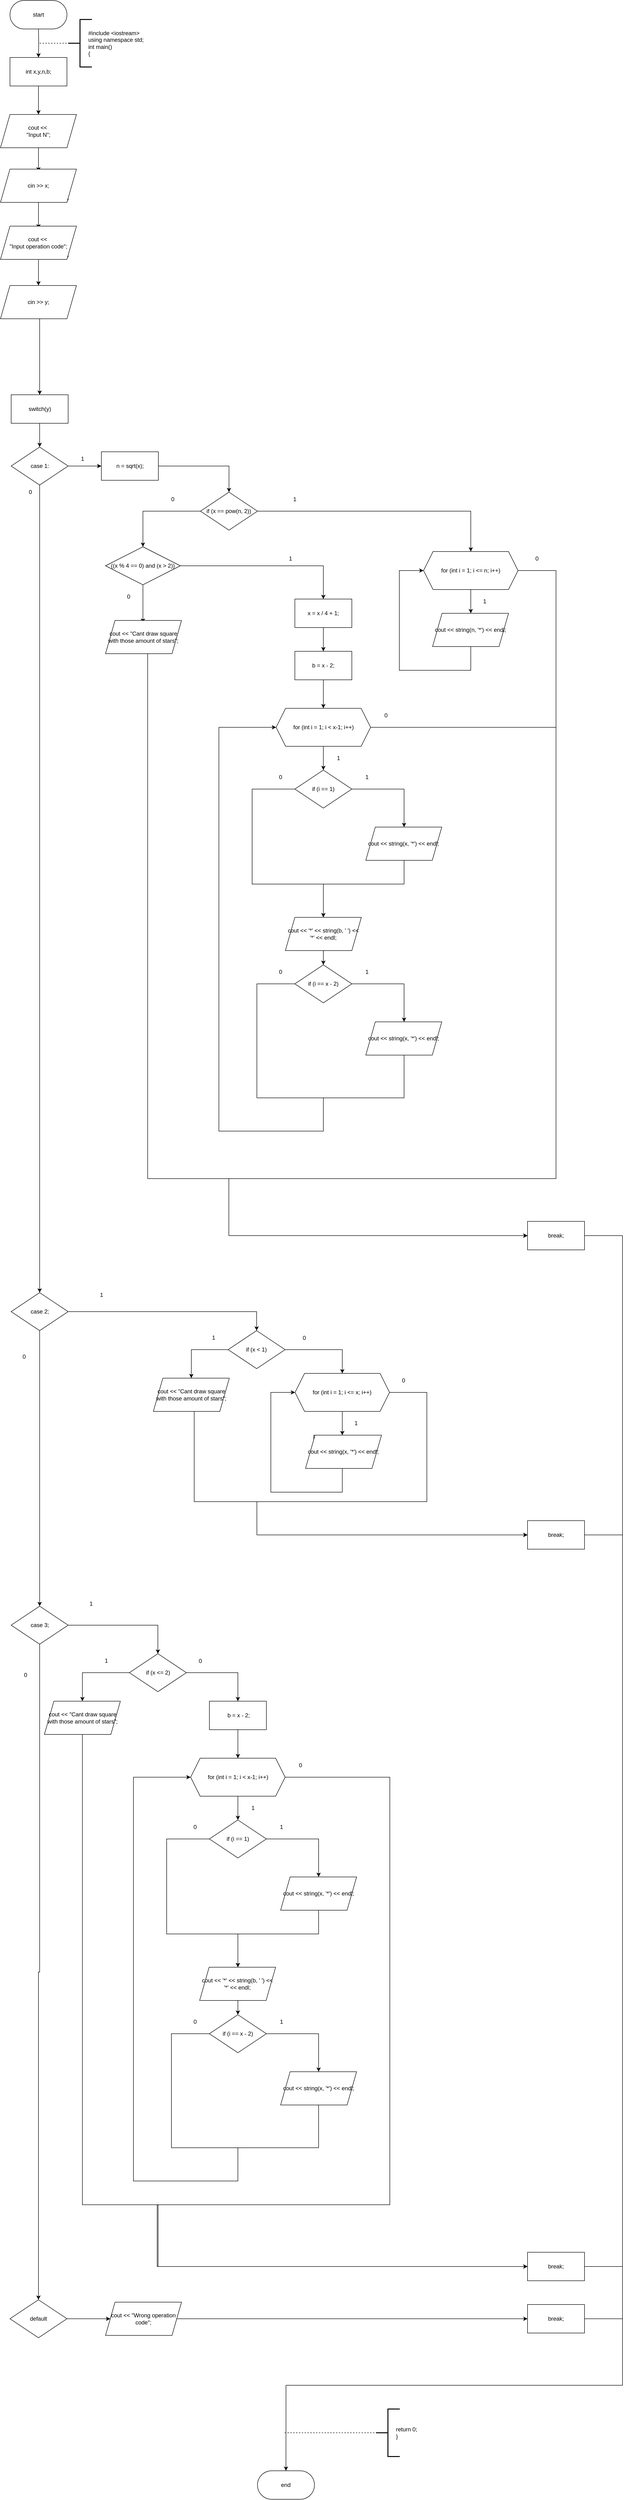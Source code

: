 <mxfile version="24.9.0">
  <diagram name="Страница — 1" id="jc-ILsq1MudIU7hS7ZJx">
    <mxGraphModel dx="4040" dy="3519" grid="1" gridSize="10" guides="1" tooltips="1" connect="1" arrows="1" fold="1" page="1" pageScale="1" pageWidth="827" pageHeight="1169" background="#FFFFFF" math="0" shadow="0">
      <root>
        <mxCell id="0" />
        <mxCell id="1" parent="0" />
        <mxCell id="mJNQn3kkYG4BmGqxeNUJ-1" style="edgeStyle=orthogonalEdgeStyle;rounded=0;orthogonalLoop=1;jettySize=auto;html=1;entryX=0.5;entryY=0;entryDx=0;entryDy=0;" parent="1" target="mJNQn3kkYG4BmGqxeNUJ-4" edge="1">
          <mxGeometry relative="1" as="geometry">
            <mxPoint x="370" y="-980" as="sourcePoint" />
          </mxGeometry>
        </mxCell>
        <mxCell id="mJNQn3kkYG4BmGqxeNUJ-3" style="edgeStyle=orthogonalEdgeStyle;rounded=0;orthogonalLoop=1;jettySize=auto;html=1;entryX=0.5;entryY=0;entryDx=0;entryDy=0;" parent="1" source="mJNQn3kkYG4BmGqxeNUJ-4" edge="1">
          <mxGeometry relative="1" as="geometry">
            <mxPoint x="370" y="-800" as="targetPoint" />
          </mxGeometry>
        </mxCell>
        <mxCell id="mJNQn3kkYG4BmGqxeNUJ-4" value="int x,y,n,b;" style="rounded=0;whiteSpace=wrap;html=1;" parent="1" vertex="1">
          <mxGeometry x="310" y="-920" width="120" height="60" as="geometry" />
        </mxCell>
        <mxCell id="mJNQn3kkYG4BmGqxeNUJ-16" style="edgeStyle=orthogonalEdgeStyle;rounded=0;orthogonalLoop=1;jettySize=auto;html=1;entryX=0.5;entryY=0;entryDx=0;entryDy=0;" parent="1" source="mJNQn3kkYG4BmGqxeNUJ-17" target="mJNQn3kkYG4BmGqxeNUJ-20" edge="1">
          <mxGeometry relative="1" as="geometry" />
        </mxCell>
        <mxCell id="mJNQn3kkYG4BmGqxeNUJ-17" value="switch(y)" style="rounded=0;whiteSpace=wrap;html=1;" parent="1" vertex="1">
          <mxGeometry x="312.5" y="-210" width="120" height="60" as="geometry" />
        </mxCell>
        <mxCell id="mJNQn3kkYG4BmGqxeNUJ-19" style="edgeStyle=orthogonalEdgeStyle;rounded=0;orthogonalLoop=1;jettySize=auto;html=1;entryX=0;entryY=0.5;entryDx=0;entryDy=0;" parent="1" source="mJNQn3kkYG4BmGqxeNUJ-20" edge="1">
          <mxGeometry relative="1" as="geometry">
            <mxPoint x="502.5" y="-60" as="targetPoint" />
          </mxGeometry>
        </mxCell>
        <mxCell id="BsOWhWAd5-i-KJwwklfj-87" style="edgeStyle=orthogonalEdgeStyle;rounded=0;orthogonalLoop=1;jettySize=auto;html=1;entryX=0.5;entryY=0;entryDx=0;entryDy=0;" edge="1" parent="1" source="mJNQn3kkYG4BmGqxeNUJ-20" target="BsOWhWAd5-i-KJwwklfj-86">
          <mxGeometry relative="1" as="geometry" />
        </mxCell>
        <mxCell id="mJNQn3kkYG4BmGqxeNUJ-20" value="case 1:" style="rhombus;whiteSpace=wrap;html=1;" parent="1" vertex="1">
          <mxGeometry x="312.5" y="-100" width="120" height="80" as="geometry" />
        </mxCell>
        <mxCell id="mJNQn3kkYG4BmGqxeNUJ-62" value="&lt;div&gt;1&lt;/div&gt;" style="text;html=1;align=center;verticalAlign=middle;whiteSpace=wrap;rounded=0;" parent="1" vertex="1">
          <mxGeometry x="432.5" y="-90" width="60" height="30" as="geometry" />
        </mxCell>
        <mxCell id="mJNQn3kkYG4BmGqxeNUJ-63" value="0" style="text;html=1;align=center;verticalAlign=middle;whiteSpace=wrap;rounded=0;" parent="1" vertex="1">
          <mxGeometry x="322.5" y="-20" width="60" height="30" as="geometry" />
        </mxCell>
        <mxCell id="chMxU0hX9H8VqnJ-FalM-1" value="start" style="rounded=1;whiteSpace=wrap;html=1;arcSize=50;" parent="1" vertex="1">
          <mxGeometry x="310" y="-1040" width="120" height="60" as="geometry" />
        </mxCell>
        <mxCell id="chMxU0hX9H8VqnJ-FalM-6" value="" style="endArrow=none;dashed=1;html=1;rounded=0;" parent="1" edge="1">
          <mxGeometry width="50" height="50" relative="1" as="geometry">
            <mxPoint x="372.5" y="-950" as="sourcePoint" />
            <mxPoint x="442.5" y="-950" as="targetPoint" />
          </mxGeometry>
        </mxCell>
        <mxCell id="chMxU0hX9H8VqnJ-FalM-7" value="#include &amp;lt;iostream&amp;gt;&lt;div&gt;using namespace std;&lt;/div&gt;&lt;div&gt;int main()&lt;/div&gt;&lt;div&gt;{&lt;/div&gt;" style="text;html=1;align=left;verticalAlign=middle;whiteSpace=wrap;rounded=0;" parent="1" vertex="1">
          <mxGeometry x="472.5" y="-980" width="130" height="60" as="geometry" />
        </mxCell>
        <mxCell id="chMxU0hX9H8VqnJ-FalM-8" value="" style="strokeWidth=2;html=1;shape=mxgraph.flowchart.annotation_2;align=left;labelPosition=right;pointerEvents=1;" parent="1" vertex="1">
          <mxGeometry x="432.5" y="-1000" width="50" height="100" as="geometry" />
        </mxCell>
        <mxCell id="BsOWhWAd5-i-KJwwklfj-2" style="edgeStyle=orthogonalEdgeStyle;rounded=0;orthogonalLoop=1;jettySize=auto;html=1;entryX=0.5;entryY=0;entryDx=0;entryDy=0;" edge="1" parent="1">
          <mxGeometry relative="1" as="geometry">
            <mxPoint x="370" y="-740" as="sourcePoint" />
            <mxPoint x="370" y="-680" as="targetPoint" />
          </mxGeometry>
        </mxCell>
        <mxCell id="BsOWhWAd5-i-KJwwklfj-3" value="cin &amp;gt;&amp;gt; x;" style="rounded=0;whiteSpace=wrap;html=1;" vertex="1" parent="1">
          <mxGeometry x="312.5" y="-680" width="120" height="60" as="geometry" />
        </mxCell>
        <mxCell id="BsOWhWAd5-i-KJwwklfj-4" style="edgeStyle=orthogonalEdgeStyle;rounded=0;orthogonalLoop=1;jettySize=auto;html=1;entryX=0.5;entryY=0;entryDx=0;entryDy=0;" edge="1" parent="1">
          <mxGeometry relative="1" as="geometry">
            <mxPoint x="370" y="-620" as="sourcePoint" />
            <mxPoint x="370" y="-560" as="targetPoint" />
          </mxGeometry>
        </mxCell>
        <mxCell id="BsOWhWAd5-i-KJwwklfj-5" value="cout &amp;lt;&amp;lt; &quot;Input operation code &quot;;" style="rounded=0;whiteSpace=wrap;html=1;" vertex="1" parent="1">
          <mxGeometry x="312.5" y="-560" width="120" height="60" as="geometry" />
        </mxCell>
        <mxCell id="BsOWhWAd5-i-KJwwklfj-6" style="edgeStyle=orthogonalEdgeStyle;rounded=0;orthogonalLoop=1;jettySize=auto;html=1;entryX=0.5;entryY=0;entryDx=0;entryDy=0;" edge="1" parent="1">
          <mxGeometry relative="1" as="geometry">
            <mxPoint x="370" y="-500" as="sourcePoint" />
            <mxPoint x="370" y="-440" as="targetPoint" />
          </mxGeometry>
        </mxCell>
        <mxCell id="BsOWhWAd5-i-KJwwklfj-8" style="edgeStyle=orthogonalEdgeStyle;rounded=0;orthogonalLoop=1;jettySize=auto;html=1;entryX=0.5;entryY=0;entryDx=0;entryDy=0;" edge="1" parent="1" source="BsOWhWAd5-i-KJwwklfj-7" target="mJNQn3kkYG4BmGqxeNUJ-17">
          <mxGeometry relative="1" as="geometry" />
        </mxCell>
        <mxCell id="BsOWhWAd5-i-KJwwklfj-7" value="cin &amp;gt;&amp;gt; y;" style="rounded=0;whiteSpace=wrap;html=1;" vertex="1" parent="1">
          <mxGeometry x="312.5" y="-440" width="120" height="60" as="geometry" />
        </mxCell>
        <mxCell id="BsOWhWAd5-i-KJwwklfj-13" style="edgeStyle=orthogonalEdgeStyle;rounded=0;orthogonalLoop=1;jettySize=auto;html=1;entryX=0.5;entryY=0;entryDx=0;entryDy=0;" edge="1" parent="1" source="BsOWhWAd5-i-KJwwklfj-9" target="BsOWhWAd5-i-KJwwklfj-11">
          <mxGeometry relative="1" as="geometry" />
        </mxCell>
        <mxCell id="BsOWhWAd5-i-KJwwklfj-9" value="&lt;span style=&quot;white-space: normal;&quot;&gt;n = sqrt(x);&lt;/span&gt;" style="rounded=0;whiteSpace=wrap;html=1;" vertex="1" parent="1">
          <mxGeometry x="502.5" y="-90" width="120" height="60" as="geometry" />
        </mxCell>
        <mxCell id="BsOWhWAd5-i-KJwwklfj-26" style="edgeStyle=orthogonalEdgeStyle;rounded=0;orthogonalLoop=1;jettySize=auto;html=1;entryX=0.5;entryY=0;entryDx=0;entryDy=0;" edge="1" parent="1" source="BsOWhWAd5-i-KJwwklfj-11" target="BsOWhWAd5-i-KJwwklfj-16">
          <mxGeometry relative="1" as="geometry" />
        </mxCell>
        <mxCell id="BsOWhWAd5-i-KJwwklfj-28" style="edgeStyle=orthogonalEdgeStyle;rounded=0;orthogonalLoop=1;jettySize=auto;html=1;entryX=0.5;entryY=0;entryDx=0;entryDy=0;" edge="1" parent="1" source="BsOWhWAd5-i-KJwwklfj-11" target="BsOWhWAd5-i-KJwwklfj-27">
          <mxGeometry relative="1" as="geometry" />
        </mxCell>
        <mxCell id="BsOWhWAd5-i-KJwwklfj-11" value="if (x == pow(n, 2))" style="rhombus;whiteSpace=wrap;html=1;" vertex="1" parent="1">
          <mxGeometry x="711.25" y="-5" width="120" height="80" as="geometry" />
        </mxCell>
        <mxCell id="BsOWhWAd5-i-KJwwklfj-14" style="edgeStyle=orthogonalEdgeStyle;rounded=0;orthogonalLoop=1;jettySize=auto;html=1;entryX=0.5;entryY=0;entryDx=0;entryDy=0;" edge="1" source="BsOWhWAd5-i-KJwwklfj-16" target="BsOWhWAd5-i-KJwwklfj-18" parent="1">
          <mxGeometry relative="1" as="geometry">
            <mxPoint x="1274" y="270" as="targetPoint" />
          </mxGeometry>
        </mxCell>
        <mxCell id="BsOWhWAd5-i-KJwwklfj-116" style="edgeStyle=orthogonalEdgeStyle;rounded=0;orthogonalLoop=1;jettySize=auto;html=1;entryX=0;entryY=0.5;entryDx=0;entryDy=0;" edge="1" parent="1" source="BsOWhWAd5-i-KJwwklfj-16" target="BsOWhWAd5-i-KJwwklfj-115">
          <mxGeometry relative="1" as="geometry">
            <Array as="points">
              <mxPoint x="1460" y="160" />
              <mxPoint x="1460" y="1440" />
              <mxPoint x="771" y="1440" />
              <mxPoint x="771" y="1560" />
            </Array>
          </mxGeometry>
        </mxCell>
        <mxCell id="BsOWhWAd5-i-KJwwklfj-16" value="for (int i = 1; i &amp;lt;= n; i++)" style="shape=hexagon;perimeter=hexagonPerimeter2;whiteSpace=wrap;html=1;fixedSize=1;" vertex="1" parent="1">
          <mxGeometry x="1181" y="120" width="199" height="80" as="geometry" />
        </mxCell>
        <mxCell id="BsOWhWAd5-i-KJwwklfj-17" style="edgeStyle=orthogonalEdgeStyle;rounded=0;orthogonalLoop=1;jettySize=auto;html=1;entryX=0;entryY=0.5;entryDx=0;entryDy=0;exitX=0.5;exitY=1;exitDx=0;exitDy=0;" edge="1" source="BsOWhWAd5-i-KJwwklfj-18" target="BsOWhWAd5-i-KJwwklfj-16" parent="1">
          <mxGeometry relative="1" as="geometry">
            <Array as="points">
              <mxPoint x="1280" y="370" />
              <mxPoint x="1130" y="370" />
              <mxPoint x="1130" y="160" />
            </Array>
          </mxGeometry>
        </mxCell>
        <mxCell id="BsOWhWAd5-i-KJwwklfj-18" value="cout &amp;lt;&amp;lt; string(n, &#39;*&#39;) &amp;lt;&amp;lt; endl;" style="rounded=0;whiteSpace=wrap;html=1;" vertex="1" parent="1">
          <mxGeometry x="1220.5" y="250" width="120" height="60" as="geometry" />
        </mxCell>
        <mxCell id="BsOWhWAd5-i-KJwwklfj-20" value="1" style="text;html=1;align=center;verticalAlign=middle;whiteSpace=wrap;rounded=0;" vertex="1" parent="1">
          <mxGeometry x="1280" y="210" width="60" height="30" as="geometry" />
        </mxCell>
        <mxCell id="BsOWhWAd5-i-KJwwklfj-33" style="edgeStyle=orthogonalEdgeStyle;rounded=0;orthogonalLoop=1;jettySize=auto;html=1;entryX=0.5;entryY=0;entryDx=0;entryDy=0;" edge="1" parent="1" source="BsOWhWAd5-i-KJwwklfj-27" target="BsOWhWAd5-i-KJwwklfj-31">
          <mxGeometry relative="1" as="geometry" />
        </mxCell>
        <mxCell id="BsOWhWAd5-i-KJwwklfj-60" style="edgeStyle=orthogonalEdgeStyle;rounded=0;orthogonalLoop=1;jettySize=auto;html=1;entryX=0.5;entryY=0;entryDx=0;entryDy=0;" edge="1" parent="1" source="BsOWhWAd5-i-KJwwklfj-27" target="BsOWhWAd5-i-KJwwklfj-59">
          <mxGeometry relative="1" as="geometry" />
        </mxCell>
        <mxCell id="BsOWhWAd5-i-KJwwklfj-27" value="((x % 4 == 0) and (x &amp;gt; 2))" style="rhombus;whiteSpace=wrap;html=1;" vertex="1" parent="1">
          <mxGeometry x="511.25" y="110" width="157.5" height="80" as="geometry" />
        </mxCell>
        <mxCell id="BsOWhWAd5-i-KJwwklfj-34" style="edgeStyle=orthogonalEdgeStyle;rounded=0;orthogonalLoop=1;jettySize=auto;html=1;entryX=0.5;entryY=0;entryDx=0;entryDy=0;" edge="1" parent="1" source="BsOWhWAd5-i-KJwwklfj-31" target="BsOWhWAd5-i-KJwwklfj-32">
          <mxGeometry relative="1" as="geometry" />
        </mxCell>
        <mxCell id="BsOWhWAd5-i-KJwwklfj-31" value="x = x / 4 + 1;" style="rounded=0;whiteSpace=wrap;html=1;" vertex="1" parent="1">
          <mxGeometry x="910" y="220" width="120" height="60" as="geometry" />
        </mxCell>
        <mxCell id="BsOWhWAd5-i-KJwwklfj-44" style="edgeStyle=orthogonalEdgeStyle;rounded=0;orthogonalLoop=1;jettySize=auto;html=1;entryX=0.5;entryY=0;entryDx=0;entryDy=0;" edge="1" parent="1" source="BsOWhWAd5-i-KJwwklfj-32" target="BsOWhWAd5-i-KJwwklfj-37">
          <mxGeometry relative="1" as="geometry" />
        </mxCell>
        <mxCell id="BsOWhWAd5-i-KJwwklfj-32" value="b = x - 2;" style="rounded=0;whiteSpace=wrap;html=1;" vertex="1" parent="1">
          <mxGeometry x="910" y="330" width="120" height="60" as="geometry" />
        </mxCell>
        <mxCell id="BsOWhWAd5-i-KJwwklfj-35" style="edgeStyle=orthogonalEdgeStyle;rounded=0;orthogonalLoop=1;jettySize=auto;html=1;entryX=0.5;entryY=0;entryDx=0;entryDy=0;" edge="1" source="BsOWhWAd5-i-KJwwklfj-37" parent="1">
          <mxGeometry relative="1" as="geometry">
            <mxPoint x="970.0" y="580" as="targetPoint" />
          </mxGeometry>
        </mxCell>
        <mxCell id="BsOWhWAd5-i-KJwwklfj-125" style="edgeStyle=orthogonalEdgeStyle;rounded=0;orthogonalLoop=1;jettySize=auto;html=1;" edge="1" parent="1" source="BsOWhWAd5-i-KJwwklfj-37">
          <mxGeometry relative="1" as="geometry">
            <mxPoint x="1400" y="1560" as="targetPoint" />
            <Array as="points">
              <mxPoint x="1460" y="490" />
              <mxPoint x="1460" y="1440" />
              <mxPoint x="771" y="1440" />
            </Array>
          </mxGeometry>
        </mxCell>
        <mxCell id="BsOWhWAd5-i-KJwwklfj-37" value="for (int i = 1; i &amp;lt; x-1; i++)" style="shape=hexagon;perimeter=hexagonPerimeter2;whiteSpace=wrap;html=1;fixedSize=1;" vertex="1" parent="1">
          <mxGeometry x="870.5" y="450" width="199" height="80" as="geometry" />
        </mxCell>
        <mxCell id="BsOWhWAd5-i-KJwwklfj-41" value="1" style="text;html=1;align=center;verticalAlign=middle;whiteSpace=wrap;rounded=0;" vertex="1" parent="1">
          <mxGeometry x="972.45" y="540" width="60" height="30" as="geometry" />
        </mxCell>
        <mxCell id="BsOWhWAd5-i-KJwwklfj-42" value="0" style="text;html=1;align=center;verticalAlign=middle;whiteSpace=wrap;rounded=0;" vertex="1" parent="1">
          <mxGeometry x="1072.45" y="450" width="60" height="30" as="geometry" />
        </mxCell>
        <mxCell id="BsOWhWAd5-i-KJwwklfj-47" style="edgeStyle=orthogonalEdgeStyle;rounded=0;orthogonalLoop=1;jettySize=auto;html=1;entryX=0.5;entryY=0;entryDx=0;entryDy=0;" edge="1" parent="1" source="BsOWhWAd5-i-KJwwklfj-45" target="BsOWhWAd5-i-KJwwklfj-46">
          <mxGeometry relative="1" as="geometry" />
        </mxCell>
        <mxCell id="BsOWhWAd5-i-KJwwklfj-49" style="edgeStyle=orthogonalEdgeStyle;rounded=0;orthogonalLoop=1;jettySize=auto;html=1;entryX=0.5;entryY=0;entryDx=0;entryDy=0;exitX=0;exitY=0.5;exitDx=0;exitDy=0;" edge="1" parent="1" source="BsOWhWAd5-i-KJwwklfj-45" target="BsOWhWAd5-i-KJwwklfj-48">
          <mxGeometry relative="1" as="geometry">
            <Array as="points">
              <mxPoint x="820" y="620" />
              <mxPoint x="820" y="820" />
              <mxPoint x="970" y="820" />
            </Array>
          </mxGeometry>
        </mxCell>
        <mxCell id="BsOWhWAd5-i-KJwwklfj-45" value="if (i == 1)" style="rhombus;whiteSpace=wrap;html=1;" vertex="1" parent="1">
          <mxGeometry x="910" y="580" width="120" height="80" as="geometry" />
        </mxCell>
        <mxCell id="BsOWhWAd5-i-KJwwklfj-50" style="edgeStyle=orthogonalEdgeStyle;rounded=0;orthogonalLoop=1;jettySize=auto;html=1;entryX=0.5;entryY=0;entryDx=0;entryDy=0;" edge="1" parent="1" source="BsOWhWAd5-i-KJwwklfj-46" target="BsOWhWAd5-i-KJwwklfj-48">
          <mxGeometry relative="1" as="geometry">
            <Array as="points">
              <mxPoint x="1140" y="820" />
              <mxPoint x="970" y="820" />
            </Array>
          </mxGeometry>
        </mxCell>
        <mxCell id="BsOWhWAd5-i-KJwwklfj-46" value="cout &amp;lt;&amp;lt; string(x, &#39;*&#39;) &amp;lt;&amp;lt; endl;" style="rounded=0;whiteSpace=wrap;html=1;" vertex="1" parent="1">
          <mxGeometry x="1080" y="700" width="120" height="60" as="geometry" />
        </mxCell>
        <mxCell id="BsOWhWAd5-i-KJwwklfj-53" style="edgeStyle=orthogonalEdgeStyle;rounded=0;orthogonalLoop=1;jettySize=auto;html=1;entryX=0.5;entryY=0;entryDx=0;entryDy=0;" edge="1" parent="1" source="BsOWhWAd5-i-KJwwklfj-48" target="BsOWhWAd5-i-KJwwklfj-52">
          <mxGeometry relative="1" as="geometry" />
        </mxCell>
        <mxCell id="BsOWhWAd5-i-KJwwklfj-48" value="cout &amp;lt;&amp;lt; &#39;*&#39; &amp;lt;&amp;lt; string(b, &#39; &#39;) &amp;lt;&amp;lt; &#39;*&#39; &amp;lt;&amp;lt; endl;" style="rounded=0;whiteSpace=wrap;html=1;" vertex="1" parent="1">
          <mxGeometry x="910" y="890" width="120" height="60" as="geometry" />
        </mxCell>
        <mxCell id="BsOWhWAd5-i-KJwwklfj-52" value="if (i == x - 2)" style="rhombus;whiteSpace=wrap;html=1;" vertex="1" parent="1">
          <mxGeometry x="910" y="990" width="120" height="80" as="geometry" />
        </mxCell>
        <mxCell id="BsOWhWAd5-i-KJwwklfj-54" style="edgeStyle=orthogonalEdgeStyle;rounded=0;orthogonalLoop=1;jettySize=auto;html=1;entryX=0.5;entryY=0;entryDx=0;entryDy=0;exitX=1;exitY=0.5;exitDx=0;exitDy=0;" edge="1" parent="1" target="BsOWhWAd5-i-KJwwklfj-55" source="BsOWhWAd5-i-KJwwklfj-52">
          <mxGeometry relative="1" as="geometry">
            <mxPoint x="1032.45" y="1030" as="sourcePoint" />
          </mxGeometry>
        </mxCell>
        <mxCell id="BsOWhWAd5-i-KJwwklfj-55" value="cout &amp;lt;&amp;lt; string(x, &#39;*&#39;) &amp;lt;&amp;lt; endl;" style="rounded=0;whiteSpace=wrap;html=1;" vertex="1" parent="1">
          <mxGeometry x="1080" y="1110" width="120" height="60" as="geometry" />
        </mxCell>
        <mxCell id="BsOWhWAd5-i-KJwwklfj-56" value="&lt;div&gt;1&lt;/div&gt;" style="text;html=1;align=center;verticalAlign=middle;whiteSpace=wrap;rounded=0;" vertex="1" parent="1">
          <mxGeometry x="880" y="-5" width="60" height="30" as="geometry" />
        </mxCell>
        <mxCell id="BsOWhWAd5-i-KJwwklfj-57" value="&lt;div&gt;1&lt;/div&gt;" style="text;html=1;align=center;verticalAlign=middle;whiteSpace=wrap;rounded=0;" vertex="1" parent="1">
          <mxGeometry x="870.5" y="120" width="60" height="30" as="geometry" />
        </mxCell>
        <mxCell id="BsOWhWAd5-i-KJwwklfj-58" value="0" style="text;html=1;align=center;verticalAlign=middle;whiteSpace=wrap;rounded=0;" vertex="1" parent="1">
          <mxGeometry x="622.5" y="-5" width="60" height="30" as="geometry" />
        </mxCell>
        <mxCell id="BsOWhWAd5-i-KJwwklfj-114" style="edgeStyle=orthogonalEdgeStyle;rounded=0;orthogonalLoop=1;jettySize=auto;html=1;entryX=0;entryY=0.5;entryDx=0;entryDy=0;" edge="1" parent="1" source="BsOWhWAd5-i-KJwwklfj-59" target="BsOWhWAd5-i-KJwwklfj-115">
          <mxGeometry relative="1" as="geometry">
            <mxPoint x="590" y="1440.0" as="targetPoint" />
            <Array as="points">
              <mxPoint x="600" y="1440" />
              <mxPoint x="771" y="1440" />
              <mxPoint x="771" y="1560" />
            </Array>
          </mxGeometry>
        </mxCell>
        <mxCell id="BsOWhWAd5-i-KJwwklfj-59" value="cout &amp;lt;&amp;lt; &quot;Cant draw square with those amount of stars&quot;;" style="rounded=0;whiteSpace=wrap;html=1;" vertex="1" parent="1">
          <mxGeometry x="530" y="270" width="120" height="60" as="geometry" />
        </mxCell>
        <mxCell id="BsOWhWAd5-i-KJwwklfj-68" value="1" style="text;html=1;align=center;verticalAlign=middle;whiteSpace=wrap;rounded=0;" vertex="1" parent="1">
          <mxGeometry x="1032.45" y="580" width="60" height="30" as="geometry" />
        </mxCell>
        <mxCell id="BsOWhWAd5-i-KJwwklfj-69" value="1" style="text;html=1;align=center;verticalAlign=middle;whiteSpace=wrap;rounded=0;" vertex="1" parent="1">
          <mxGeometry x="1032.45" y="990" width="60" height="30" as="geometry" />
        </mxCell>
        <mxCell id="BsOWhWAd5-i-KJwwklfj-70" value="0" style="text;html=1;align=center;verticalAlign=middle;whiteSpace=wrap;rounded=0;" vertex="1" parent="1">
          <mxGeometry x="850" y="990" width="60" height="30" as="geometry" />
        </mxCell>
        <mxCell id="BsOWhWAd5-i-KJwwklfj-71" value="0" style="text;html=1;align=center;verticalAlign=middle;whiteSpace=wrap;rounded=0;" vertex="1" parent="1">
          <mxGeometry x="850" y="580" width="60" height="30" as="geometry" />
        </mxCell>
        <mxCell id="BsOWhWAd5-i-KJwwklfj-74" value="0" style="text;html=1;align=center;verticalAlign=middle;whiteSpace=wrap;rounded=0;" vertex="1" parent="1">
          <mxGeometry x="530" y="200" width="60" height="30" as="geometry" />
        </mxCell>
        <mxCell id="BsOWhWAd5-i-KJwwklfj-82" value="" style="endArrow=none;html=1;rounded=0;exitX=0;exitY=0.5;exitDx=0;exitDy=0;" edge="1" parent="1" source="BsOWhWAd5-i-KJwwklfj-52">
          <mxGeometry width="50" height="50" relative="1" as="geometry">
            <mxPoint x="980" y="1190" as="sourcePoint" />
            <mxPoint x="970" y="1270" as="targetPoint" />
            <Array as="points">
              <mxPoint x="830" y="1030" />
              <mxPoint x="830" y="1270" />
            </Array>
          </mxGeometry>
        </mxCell>
        <mxCell id="BsOWhWAd5-i-KJwwklfj-83" value="" style="endArrow=none;html=1;rounded=0;entryX=0.5;entryY=1;entryDx=0;entryDy=0;" edge="1" parent="1" target="BsOWhWAd5-i-KJwwklfj-55">
          <mxGeometry width="50" height="50" relative="1" as="geometry">
            <mxPoint x="970" y="1270" as="sourcePoint" />
            <mxPoint x="1030" y="1140" as="targetPoint" />
            <Array as="points">
              <mxPoint x="1140" y="1270" />
            </Array>
          </mxGeometry>
        </mxCell>
        <mxCell id="BsOWhWAd5-i-KJwwklfj-84" value="" style="endArrow=classic;html=1;rounded=0;entryX=0;entryY=0.5;entryDx=0;entryDy=0;" edge="1" parent="1" target="BsOWhWAd5-i-KJwwklfj-37">
          <mxGeometry width="50" height="50" relative="1" as="geometry">
            <mxPoint x="970" y="1270" as="sourcePoint" />
            <mxPoint x="1030" y="1230" as="targetPoint" />
            <Array as="points">
              <mxPoint x="970" y="1340" />
              <mxPoint x="750" y="1340" />
              <mxPoint x="750" y="490" />
            </Array>
          </mxGeometry>
        </mxCell>
        <mxCell id="BsOWhWAd5-i-KJwwklfj-89" style="edgeStyle=orthogonalEdgeStyle;rounded=0;orthogonalLoop=1;jettySize=auto;html=1;entryX=0.5;entryY=0;entryDx=0;entryDy=0;exitX=1;exitY=0.5;exitDx=0;exitDy=0;" edge="1" parent="1" source="BsOWhWAd5-i-KJwwklfj-86" target="BsOWhWAd5-i-KJwwklfj-88">
          <mxGeometry relative="1" as="geometry">
            <mxPoint x="464" y="1720" as="sourcePoint" />
          </mxGeometry>
        </mxCell>
        <mxCell id="BsOWhWAd5-i-KJwwklfj-107" style="edgeStyle=orthogonalEdgeStyle;rounded=0;orthogonalLoop=1;jettySize=auto;html=1;entryX=0.5;entryY=0;entryDx=0;entryDy=0;" edge="1" parent="1" source="BsOWhWAd5-i-KJwwklfj-86" target="BsOWhWAd5-i-KJwwklfj-106">
          <mxGeometry relative="1" as="geometry" />
        </mxCell>
        <mxCell id="BsOWhWAd5-i-KJwwklfj-86" value="case 2;" style="rhombus;whiteSpace=wrap;html=1;" vertex="1" parent="1">
          <mxGeometry x="312.5" y="1680" width="120" height="80" as="geometry" />
        </mxCell>
        <mxCell id="BsOWhWAd5-i-KJwwklfj-91" style="edgeStyle=orthogonalEdgeStyle;rounded=0;orthogonalLoop=1;jettySize=auto;html=1;entryX=0.5;entryY=0;entryDx=0;entryDy=0;" edge="1" parent="1" source="BsOWhWAd5-i-KJwwklfj-88" target="BsOWhWAd5-i-KJwwklfj-90">
          <mxGeometry relative="1" as="geometry" />
        </mxCell>
        <mxCell id="BsOWhWAd5-i-KJwwklfj-102" style="edgeStyle=orthogonalEdgeStyle;rounded=0;orthogonalLoop=1;jettySize=auto;html=1;entryX=0.5;entryY=0;entryDx=0;entryDy=0;" edge="1" parent="1" source="BsOWhWAd5-i-KJwwklfj-88" target="BsOWhWAd5-i-KJwwklfj-94">
          <mxGeometry relative="1" as="geometry" />
        </mxCell>
        <mxCell id="BsOWhWAd5-i-KJwwklfj-88" value="if (x &amp;lt; 1)" style="rhombus;whiteSpace=wrap;html=1;" vertex="1" parent="1">
          <mxGeometry x="769.46" y="1760" width="120" height="80" as="geometry" />
        </mxCell>
        <mxCell id="BsOWhWAd5-i-KJwwklfj-120" style="edgeStyle=orthogonalEdgeStyle;rounded=0;orthogonalLoop=1;jettySize=auto;html=1;entryX=0;entryY=0.5;entryDx=0;entryDy=0;" edge="1" parent="1" source="BsOWhWAd5-i-KJwwklfj-90" target="BsOWhWAd5-i-KJwwklfj-119">
          <mxGeometry relative="1" as="geometry">
            <Array as="points">
              <mxPoint x="698" y="2120" />
              <mxPoint x="830" y="2120" />
              <mxPoint x="830" y="2190" />
            </Array>
          </mxGeometry>
        </mxCell>
        <mxCell id="BsOWhWAd5-i-KJwwklfj-90" value="cout &amp;lt;&amp;lt; &quot;Cant draw square with those amount of stars&quot;;" style="rounded=0;whiteSpace=wrap;html=1;" vertex="1" parent="1">
          <mxGeometry x="631.96" y="1860" width="120" height="60" as="geometry" />
        </mxCell>
        <mxCell id="BsOWhWAd5-i-KJwwklfj-92" style="edgeStyle=orthogonalEdgeStyle;rounded=0;orthogonalLoop=1;jettySize=auto;html=1;entryX=0.5;entryY=0;entryDx=0;entryDy=0;" edge="1" source="BsOWhWAd5-i-KJwwklfj-94" target="BsOWhWAd5-i-KJwwklfj-96" parent="1">
          <mxGeometry relative="1" as="geometry">
            <mxPoint x="1003.4" y="2000" as="targetPoint" />
          </mxGeometry>
        </mxCell>
        <mxCell id="BsOWhWAd5-i-KJwwklfj-121" style="edgeStyle=orthogonalEdgeStyle;rounded=0;orthogonalLoop=1;jettySize=auto;html=1;entryX=0;entryY=0.5;entryDx=0;entryDy=0;" edge="1" parent="1" source="BsOWhWAd5-i-KJwwklfj-94" target="BsOWhWAd5-i-KJwwklfj-119">
          <mxGeometry relative="1" as="geometry">
            <Array as="points">
              <mxPoint x="1188" y="1890" />
              <mxPoint x="1188" y="2120" />
              <mxPoint x="830" y="2120" />
              <mxPoint x="830" y="2190" />
            </Array>
          </mxGeometry>
        </mxCell>
        <mxCell id="BsOWhWAd5-i-KJwwklfj-94" value="for (int i = 1; i &amp;lt;= x; i++)" style="shape=hexagon;perimeter=hexagonPerimeter2;whiteSpace=wrap;html=1;fixedSize=1;" vertex="1" parent="1">
          <mxGeometry x="910.4" y="1850" width="199" height="80" as="geometry" />
        </mxCell>
        <mxCell id="BsOWhWAd5-i-KJwwklfj-95" style="edgeStyle=orthogonalEdgeStyle;rounded=0;orthogonalLoop=1;jettySize=auto;html=1;entryX=0;entryY=0.5;entryDx=0;entryDy=0;exitX=0.5;exitY=1;exitDx=0;exitDy=0;" edge="1" source="BsOWhWAd5-i-KJwwklfj-96" target="BsOWhWAd5-i-KJwwklfj-94" parent="1">
          <mxGeometry relative="1" as="geometry">
            <Array as="points">
              <mxPoint x="1009.4" y="2100" />
              <mxPoint x="859.4" y="2100" />
              <mxPoint x="859.4" y="1890" />
            </Array>
          </mxGeometry>
        </mxCell>
        <mxCell id="BsOWhWAd5-i-KJwwklfj-96" value="cout &amp;lt;&amp;lt; string(x, &#39;*&#39;) &amp;lt;&amp;lt; endl;" style="rounded=0;whiteSpace=wrap;html=1;" vertex="1" parent="1">
          <mxGeometry x="949.9" y="1980" width="120" height="60" as="geometry" />
        </mxCell>
        <mxCell id="BsOWhWAd5-i-KJwwklfj-98" value="1" style="text;html=1;align=center;verticalAlign=middle;whiteSpace=wrap;rounded=0;" vertex="1" parent="1">
          <mxGeometry x="1009.4" y="1940" width="60" height="30" as="geometry" />
        </mxCell>
        <mxCell id="BsOWhWAd5-i-KJwwklfj-99" value="0" style="text;html=1;align=center;verticalAlign=middle;whiteSpace=wrap;rounded=0;" vertex="1" parent="1">
          <mxGeometry x="1109.4" y="1850" width="60" height="30" as="geometry" />
        </mxCell>
        <mxCell id="BsOWhWAd5-i-KJwwklfj-100" value="1" style="text;html=1;align=center;verticalAlign=middle;whiteSpace=wrap;rounded=0;" vertex="1" parent="1">
          <mxGeometry x="709.46" y="1760" width="60" height="30" as="geometry" />
        </mxCell>
        <mxCell id="BsOWhWAd5-i-KJwwklfj-101" value="0" style="text;html=1;align=center;verticalAlign=middle;whiteSpace=wrap;rounded=0;rotation=180;" vertex="1" parent="1">
          <mxGeometry x="899.46" y="1760" width="60" height="30" as="geometry" />
        </mxCell>
        <mxCell id="BsOWhWAd5-i-KJwwklfj-109" style="edgeStyle=orthogonalEdgeStyle;rounded=0;orthogonalLoop=1;jettySize=auto;html=1;entryX=0.5;entryY=0;entryDx=0;entryDy=0;" edge="1" parent="1" source="BsOWhWAd5-i-KJwwklfj-106" target="BsOWhWAd5-i-KJwwklfj-108">
          <mxGeometry relative="1" as="geometry" />
        </mxCell>
        <mxCell id="BsOWhWAd5-i-KJwwklfj-166" style="edgeStyle=orthogonalEdgeStyle;rounded=0;orthogonalLoop=1;jettySize=auto;html=1;entryX=0.5;entryY=0;entryDx=0;entryDy=0;" edge="1" parent="1" source="BsOWhWAd5-i-KJwwklfj-106" target="BsOWhWAd5-i-KJwwklfj-165">
          <mxGeometry relative="1" as="geometry" />
        </mxCell>
        <mxCell id="BsOWhWAd5-i-KJwwklfj-106" value="case 3;" style="rhombus;whiteSpace=wrap;html=1;" vertex="1" parent="1">
          <mxGeometry x="312.5" y="2340" width="120" height="80" as="geometry" />
        </mxCell>
        <mxCell id="BsOWhWAd5-i-KJwwklfj-111" style="edgeStyle=orthogonalEdgeStyle;rounded=0;orthogonalLoop=1;jettySize=auto;html=1;entryX=0.5;entryY=0;entryDx=0;entryDy=0;" edge="1" parent="1" source="BsOWhWAd5-i-KJwwklfj-108" target="BsOWhWAd5-i-KJwwklfj-110">
          <mxGeometry relative="1" as="geometry" />
        </mxCell>
        <mxCell id="BsOWhWAd5-i-KJwwklfj-127" style="edgeStyle=orthogonalEdgeStyle;rounded=0;orthogonalLoop=1;jettySize=auto;html=1;entryX=0.5;entryY=0;entryDx=0;entryDy=0;" edge="1" parent="1" source="BsOWhWAd5-i-KJwwklfj-108" target="BsOWhWAd5-i-KJwwklfj-126">
          <mxGeometry relative="1" as="geometry" />
        </mxCell>
        <mxCell id="BsOWhWAd5-i-KJwwklfj-108" value="if (x &amp;lt;= 2)" style="rhombus;whiteSpace=wrap;html=1;" vertex="1" parent="1">
          <mxGeometry x="561.5" y="2440" width="120" height="80" as="geometry" />
        </mxCell>
        <mxCell id="BsOWhWAd5-i-KJwwklfj-159" style="edgeStyle=orthogonalEdgeStyle;rounded=0;orthogonalLoop=1;jettySize=auto;html=1;entryX=0;entryY=0.5;entryDx=0;entryDy=0;" edge="1" parent="1" source="BsOWhWAd5-i-KJwwklfj-110" target="BsOWhWAd5-i-KJwwklfj-158">
          <mxGeometry relative="1" as="geometry">
            <Array as="points">
              <mxPoint x="463" y="3600" />
              <mxPoint x="622" y="3600" />
              <mxPoint x="622" y="3730" />
            </Array>
          </mxGeometry>
        </mxCell>
        <mxCell id="BsOWhWAd5-i-KJwwklfj-110" value="cout &amp;lt;&amp;lt; &quot;Cant draw square with those amount of stars&quot;;" style="rounded=0;whiteSpace=wrap;html=1;" vertex="1" parent="1">
          <mxGeometry x="402.5" y="2540" width="120" height="60" as="geometry" />
        </mxCell>
        <mxCell id="BsOWhWAd5-i-KJwwklfj-112" value="1" style="text;html=1;align=center;verticalAlign=middle;whiteSpace=wrap;rounded=0;" vertex="1" parent="1">
          <mxGeometry x="482.5" y="2440" width="60" height="30" as="geometry" />
        </mxCell>
        <mxCell id="BsOWhWAd5-i-KJwwklfj-113" value="0" style="text;html=1;align=center;verticalAlign=middle;whiteSpace=wrap;rounded=0;rotation=180;" vertex="1" parent="1">
          <mxGeometry x="681.5" y="2440" width="60" height="30" as="geometry" />
        </mxCell>
        <mxCell id="BsOWhWAd5-i-KJwwklfj-115" value="break;" style="rounded=0;whiteSpace=wrap;html=1;" vertex="1" parent="1">
          <mxGeometry x="1400" y="1530" width="120" height="60" as="geometry" />
        </mxCell>
        <mxCell id="BsOWhWAd5-i-KJwwklfj-118" value="0" style="text;html=1;align=center;verticalAlign=middle;whiteSpace=wrap;rounded=0;" vertex="1" parent="1">
          <mxGeometry x="1390" y="120" width="60" height="30" as="geometry" />
        </mxCell>
        <mxCell id="BsOWhWAd5-i-KJwwklfj-119" value="break;" style="rounded=0;whiteSpace=wrap;html=1;" vertex="1" parent="1">
          <mxGeometry x="1400" y="2160" width="120" height="60" as="geometry" />
        </mxCell>
        <mxCell id="BsOWhWAd5-i-KJwwklfj-136" style="edgeStyle=orthogonalEdgeStyle;rounded=0;orthogonalLoop=1;jettySize=auto;html=1;entryX=0.5;entryY=0;entryDx=0;entryDy=0;" edge="1" parent="1" source="BsOWhWAd5-i-KJwwklfj-126" target="BsOWhWAd5-i-KJwwklfj-138">
          <mxGeometry relative="1" as="geometry">
            <mxPoint x="766.75" y="2660" as="targetPoint" />
          </mxGeometry>
        </mxCell>
        <mxCell id="BsOWhWAd5-i-KJwwklfj-126" value="&amp;nbsp;b = x - 2;" style="rounded=0;whiteSpace=wrap;html=1;" vertex="1" parent="1">
          <mxGeometry x="730" y="2540" width="120" height="60" as="geometry" />
        </mxCell>
        <mxCell id="BsOWhWAd5-i-KJwwklfj-137" style="edgeStyle=orthogonalEdgeStyle;rounded=0;orthogonalLoop=1;jettySize=auto;html=1;entryX=0.5;entryY=0;entryDx=0;entryDy=0;" edge="1" parent="1" source="BsOWhWAd5-i-KJwwklfj-138">
          <mxGeometry relative="1" as="geometry">
            <mxPoint x="790.0" y="2790" as="targetPoint" />
          </mxGeometry>
        </mxCell>
        <mxCell id="BsOWhWAd5-i-KJwwklfj-160" style="edgeStyle=orthogonalEdgeStyle;rounded=0;orthogonalLoop=1;jettySize=auto;html=1;entryX=0;entryY=0.5;entryDx=0;entryDy=0;" edge="1" parent="1" source="BsOWhWAd5-i-KJwwklfj-138" target="BsOWhWAd5-i-KJwwklfj-158">
          <mxGeometry relative="1" as="geometry">
            <mxPoint x="620" y="3650" as="targetPoint" />
            <Array as="points">
              <mxPoint x="1110" y="2700" />
              <mxPoint x="1110" y="3600" />
              <mxPoint x="620" y="3600" />
              <mxPoint x="620" y="3730" />
            </Array>
          </mxGeometry>
        </mxCell>
        <mxCell id="BsOWhWAd5-i-KJwwklfj-138" value="for (int i = 1; i &amp;lt; x-1; i++)" style="shape=hexagon;perimeter=hexagonPerimeter2;whiteSpace=wrap;html=1;fixedSize=1;" vertex="1" parent="1">
          <mxGeometry x="690.5" y="2660" width="199" height="80" as="geometry" />
        </mxCell>
        <mxCell id="BsOWhWAd5-i-KJwwklfj-139" value="1" style="text;html=1;align=center;verticalAlign=middle;whiteSpace=wrap;rounded=0;" vertex="1" parent="1">
          <mxGeometry x="792.45" y="2750" width="60" height="30" as="geometry" />
        </mxCell>
        <mxCell id="BsOWhWAd5-i-KJwwklfj-140" value="0" style="text;html=1;align=center;verticalAlign=middle;whiteSpace=wrap;rounded=0;" vertex="1" parent="1">
          <mxGeometry x="892.45" y="2660" width="60" height="30" as="geometry" />
        </mxCell>
        <mxCell id="BsOWhWAd5-i-KJwwklfj-141" style="edgeStyle=orthogonalEdgeStyle;rounded=0;orthogonalLoop=1;jettySize=auto;html=1;entryX=0.5;entryY=0;entryDx=0;entryDy=0;" edge="1" parent="1" source="BsOWhWAd5-i-KJwwklfj-143" target="BsOWhWAd5-i-KJwwklfj-145">
          <mxGeometry relative="1" as="geometry" />
        </mxCell>
        <mxCell id="BsOWhWAd5-i-KJwwklfj-142" style="edgeStyle=orthogonalEdgeStyle;rounded=0;orthogonalLoop=1;jettySize=auto;html=1;entryX=0.5;entryY=0;entryDx=0;entryDy=0;exitX=0;exitY=0.5;exitDx=0;exitDy=0;" edge="1" parent="1" source="BsOWhWAd5-i-KJwwklfj-143" target="BsOWhWAd5-i-KJwwklfj-147">
          <mxGeometry relative="1" as="geometry">
            <Array as="points">
              <mxPoint x="640" y="2830" />
              <mxPoint x="640" y="3030" />
              <mxPoint x="790" y="3030" />
            </Array>
          </mxGeometry>
        </mxCell>
        <mxCell id="BsOWhWAd5-i-KJwwklfj-143" value="if (i == 1)" style="rhombus;whiteSpace=wrap;html=1;" vertex="1" parent="1">
          <mxGeometry x="730" y="2790" width="120" height="80" as="geometry" />
        </mxCell>
        <mxCell id="BsOWhWAd5-i-KJwwklfj-144" style="edgeStyle=orthogonalEdgeStyle;rounded=0;orthogonalLoop=1;jettySize=auto;html=1;entryX=0.5;entryY=0;entryDx=0;entryDy=0;" edge="1" parent="1" source="BsOWhWAd5-i-KJwwklfj-145" target="BsOWhWAd5-i-KJwwklfj-147">
          <mxGeometry relative="1" as="geometry">
            <Array as="points">
              <mxPoint x="960" y="3030" />
              <mxPoint x="790" y="3030" />
            </Array>
          </mxGeometry>
        </mxCell>
        <mxCell id="BsOWhWAd5-i-KJwwklfj-145" value="cout &amp;lt;&amp;lt; string(x, &#39;*&#39;) &amp;lt;&amp;lt; endl;" style="rounded=0;whiteSpace=wrap;html=1;" vertex="1" parent="1">
          <mxGeometry x="900" y="2910" width="120" height="60" as="geometry" />
        </mxCell>
        <mxCell id="BsOWhWAd5-i-KJwwklfj-146" style="edgeStyle=orthogonalEdgeStyle;rounded=0;orthogonalLoop=1;jettySize=auto;html=1;entryX=0.5;entryY=0;entryDx=0;entryDy=0;" edge="1" parent="1" source="BsOWhWAd5-i-KJwwklfj-147" target="BsOWhWAd5-i-KJwwklfj-148">
          <mxGeometry relative="1" as="geometry" />
        </mxCell>
        <mxCell id="BsOWhWAd5-i-KJwwklfj-147" value="cout &amp;lt;&amp;lt; &#39;*&#39; &amp;lt;&amp;lt; string(b, &#39; &#39;) &amp;lt;&amp;lt; &#39;*&#39; &amp;lt;&amp;lt; endl;" style="rounded=0;whiteSpace=wrap;html=1;" vertex="1" parent="1">
          <mxGeometry x="730" y="3100" width="120" height="60" as="geometry" />
        </mxCell>
        <mxCell id="BsOWhWAd5-i-KJwwklfj-148" value="if (i == x - 2)" style="rhombus;whiteSpace=wrap;html=1;" vertex="1" parent="1">
          <mxGeometry x="730" y="3200" width="120" height="80" as="geometry" />
        </mxCell>
        <mxCell id="BsOWhWAd5-i-KJwwklfj-149" style="edgeStyle=orthogonalEdgeStyle;rounded=0;orthogonalLoop=1;jettySize=auto;html=1;entryX=0.5;entryY=0;entryDx=0;entryDy=0;exitX=1;exitY=0.5;exitDx=0;exitDy=0;" edge="1" parent="1" source="BsOWhWAd5-i-KJwwklfj-148" target="BsOWhWAd5-i-KJwwklfj-150">
          <mxGeometry relative="1" as="geometry">
            <mxPoint x="852.45" y="3240" as="sourcePoint" />
          </mxGeometry>
        </mxCell>
        <mxCell id="BsOWhWAd5-i-KJwwklfj-150" value="cout &amp;lt;&amp;lt; string(x, &#39;*&#39;) &amp;lt;&amp;lt; endl;" style="rounded=0;whiteSpace=wrap;html=1;" vertex="1" parent="1">
          <mxGeometry x="900" y="3320" width="120" height="60" as="geometry" />
        </mxCell>
        <mxCell id="BsOWhWAd5-i-KJwwklfj-151" value="1" style="text;html=1;align=center;verticalAlign=middle;whiteSpace=wrap;rounded=0;" vertex="1" parent="1">
          <mxGeometry x="852.45" y="2790" width="60" height="30" as="geometry" />
        </mxCell>
        <mxCell id="BsOWhWAd5-i-KJwwklfj-152" value="1" style="text;html=1;align=center;verticalAlign=middle;whiteSpace=wrap;rounded=0;" vertex="1" parent="1">
          <mxGeometry x="852.45" y="3200" width="60" height="30" as="geometry" />
        </mxCell>
        <mxCell id="BsOWhWAd5-i-KJwwklfj-153" value="0" style="text;html=1;align=center;verticalAlign=middle;whiteSpace=wrap;rounded=0;" vertex="1" parent="1">
          <mxGeometry x="670" y="3200" width="60" height="30" as="geometry" />
        </mxCell>
        <mxCell id="BsOWhWAd5-i-KJwwklfj-154" value="0" style="text;html=1;align=center;verticalAlign=middle;whiteSpace=wrap;rounded=0;" vertex="1" parent="1">
          <mxGeometry x="670" y="2790" width="60" height="30" as="geometry" />
        </mxCell>
        <mxCell id="BsOWhWAd5-i-KJwwklfj-155" value="" style="endArrow=none;html=1;rounded=0;exitX=0;exitY=0.5;exitDx=0;exitDy=0;" edge="1" parent="1" source="BsOWhWAd5-i-KJwwklfj-148">
          <mxGeometry width="50" height="50" relative="1" as="geometry">
            <mxPoint x="800" y="3400" as="sourcePoint" />
            <mxPoint x="790" y="3480" as="targetPoint" />
            <Array as="points">
              <mxPoint x="650" y="3240" />
              <mxPoint x="650" y="3480" />
            </Array>
          </mxGeometry>
        </mxCell>
        <mxCell id="BsOWhWAd5-i-KJwwklfj-156" value="" style="endArrow=none;html=1;rounded=0;entryX=0.5;entryY=1;entryDx=0;entryDy=0;" edge="1" parent="1" target="BsOWhWAd5-i-KJwwklfj-150">
          <mxGeometry width="50" height="50" relative="1" as="geometry">
            <mxPoint x="790" y="3480" as="sourcePoint" />
            <mxPoint x="850" y="3350" as="targetPoint" />
            <Array as="points">
              <mxPoint x="960" y="3480" />
            </Array>
          </mxGeometry>
        </mxCell>
        <mxCell id="BsOWhWAd5-i-KJwwklfj-157" value="" style="endArrow=classic;html=1;rounded=0;entryX=0;entryY=0.5;entryDx=0;entryDy=0;" edge="1" parent="1" target="BsOWhWAd5-i-KJwwklfj-138">
          <mxGeometry width="50" height="50" relative="1" as="geometry">
            <mxPoint x="790" y="3480" as="sourcePoint" />
            <mxPoint x="850" y="3440" as="targetPoint" />
            <Array as="points">
              <mxPoint x="790" y="3550" />
              <mxPoint x="570" y="3550" />
              <mxPoint x="570" y="2700" />
            </Array>
          </mxGeometry>
        </mxCell>
        <mxCell id="BsOWhWAd5-i-KJwwklfj-158" value="break;" style="rounded=0;whiteSpace=wrap;html=1;" vertex="1" parent="1">
          <mxGeometry x="1400" y="3700" width="120" height="60" as="geometry" />
        </mxCell>
        <mxCell id="BsOWhWAd5-i-KJwwklfj-161" value="0" style="text;html=1;align=center;verticalAlign=middle;whiteSpace=wrap;rounded=0;" vertex="1" parent="1">
          <mxGeometry x="310" y="1800" width="60" height="30" as="geometry" />
        </mxCell>
        <mxCell id="BsOWhWAd5-i-KJwwklfj-162" value="1" style="text;html=1;align=center;verticalAlign=middle;whiteSpace=wrap;rounded=0;" vertex="1" parent="1">
          <mxGeometry x="472.5" y="1670" width="60" height="30" as="geometry" />
        </mxCell>
        <mxCell id="BsOWhWAd5-i-KJwwklfj-163" value="0" style="text;html=1;align=center;verticalAlign=middle;whiteSpace=wrap;rounded=0;" vertex="1" parent="1">
          <mxGeometry x="312.5" y="2470" width="60" height="30" as="geometry" />
        </mxCell>
        <mxCell id="BsOWhWAd5-i-KJwwklfj-164" value="1" style="text;html=1;align=center;verticalAlign=middle;whiteSpace=wrap;rounded=0;" vertex="1" parent="1">
          <mxGeometry x="451.25" y="2320" width="60" height="30" as="geometry" />
        </mxCell>
        <mxCell id="BsOWhWAd5-i-KJwwklfj-190" style="edgeStyle=orthogonalEdgeStyle;rounded=0;orthogonalLoop=1;jettySize=auto;html=1;entryX=0;entryY=0.5;entryDx=0;entryDy=0;" edge="1" parent="1" source="BsOWhWAd5-i-KJwwklfj-165" target="BsOWhWAd5-i-KJwwklfj-189">
          <mxGeometry relative="1" as="geometry" />
        </mxCell>
        <mxCell id="BsOWhWAd5-i-KJwwklfj-165" value="default" style="rhombus;whiteSpace=wrap;html=1;" vertex="1" parent="1">
          <mxGeometry x="310" y="3800" width="120" height="80" as="geometry" />
        </mxCell>
        <mxCell id="BsOWhWAd5-i-KJwwklfj-170" value="cout &amp;lt;&amp;lt;&amp;nbsp;&lt;div&gt;&quot;Input N&lt;span style=&quot;background-color: initial;&quot;&gt;&quot;;&lt;/span&gt;&lt;/div&gt;" style="shape=parallelogram;perimeter=parallelogramPerimeter;whiteSpace=wrap;html=1;fixedSize=1;" vertex="1" parent="1">
          <mxGeometry x="290" y="-800" width="160" height="70" as="geometry" />
        </mxCell>
        <mxCell id="BsOWhWAd5-i-KJwwklfj-172" value="cin &amp;gt;&amp;gt; x;" style="shape=parallelogram;perimeter=parallelogramPerimeter;whiteSpace=wrap;html=1;fixedSize=1;" vertex="1" parent="1">
          <mxGeometry x="290" y="-685" width="160" height="70" as="geometry" />
        </mxCell>
        <mxCell id="BsOWhWAd5-i-KJwwklfj-173" value="cout &amp;lt;&amp;lt;&amp;nbsp;&lt;div&gt;&quot;Input operation code&lt;span style=&quot;background-color: initial;&quot;&gt;&quot;;&lt;/span&gt;&lt;/div&gt;" style="shape=parallelogram;perimeter=parallelogramPerimeter;whiteSpace=wrap;html=1;fixedSize=1;" vertex="1" parent="1">
          <mxGeometry x="290" y="-565" width="160" height="70" as="geometry" />
        </mxCell>
        <mxCell id="BsOWhWAd5-i-KJwwklfj-174" value="cin &amp;gt;&amp;gt; y;" style="shape=parallelogram;perimeter=parallelogramPerimeter;whiteSpace=wrap;html=1;fixedSize=1;" vertex="1" parent="1">
          <mxGeometry x="290" y="-440" width="160" height="70" as="geometry" />
        </mxCell>
        <mxCell id="BsOWhWAd5-i-KJwwklfj-175" value="cout &amp;lt;&amp;lt; &quot;Cant draw square with those amount of stars&quot;;" style="shape=parallelogram;perimeter=parallelogramPerimeter;whiteSpace=wrap;html=1;fixedSize=1;" vertex="1" parent="1">
          <mxGeometry x="511.25" y="265" width="160" height="70" as="geometry" />
        </mxCell>
        <mxCell id="BsOWhWAd5-i-KJwwklfj-176" value="cout &amp;lt;&amp;lt; string(x, &#39;*&#39;) &amp;lt;&amp;lt; endl;" style="shape=parallelogram;perimeter=parallelogramPerimeter;whiteSpace=wrap;html=1;fixedSize=1;" vertex="1" parent="1">
          <mxGeometry x="1059.4" y="700" width="160" height="70" as="geometry" />
        </mxCell>
        <mxCell id="BsOWhWAd5-i-KJwwklfj-177" value="cout &amp;lt;&amp;lt; &#39;*&#39; &amp;lt;&amp;lt; string(b, &#39; &#39;) &amp;lt;&amp;lt; &#39;*&#39; &amp;lt;&amp;lt; endl;" style="shape=parallelogram;perimeter=parallelogramPerimeter;whiteSpace=wrap;html=1;fixedSize=1;" vertex="1" parent="1">
          <mxGeometry x="890" y="890" width="160" height="70" as="geometry" />
        </mxCell>
        <mxCell id="BsOWhWAd5-i-KJwwklfj-178" value="cout &amp;lt;&amp;lt; string(x, &#39;*&#39;) &amp;lt;&amp;lt; endl;" style="shape=parallelogram;perimeter=parallelogramPerimeter;whiteSpace=wrap;html=1;fixedSize=1;" vertex="1" parent="1">
          <mxGeometry x="1059.4" y="1110" width="160" height="70" as="geometry" />
        </mxCell>
        <mxCell id="BsOWhWAd5-i-KJwwklfj-180" value="cout &amp;lt;&amp;lt; string(n, &#39;*&#39;) &amp;lt;&amp;lt; endl;" style="shape=parallelogram;perimeter=parallelogramPerimeter;whiteSpace=wrap;html=1;fixedSize=1;" vertex="1" parent="1">
          <mxGeometry x="1200" y="250" width="160" height="70" as="geometry" />
        </mxCell>
        <mxCell id="BsOWhWAd5-i-KJwwklfj-181" value="cout &amp;lt;&amp;lt; &quot;Cant draw square with those amount of stars&quot;;" style="shape=parallelogram;perimeter=parallelogramPerimeter;whiteSpace=wrap;html=1;fixedSize=1;" vertex="1" parent="1">
          <mxGeometry x="611.96" y="1860" width="160" height="70" as="geometry" />
        </mxCell>
        <mxCell id="BsOWhWAd5-i-KJwwklfj-183" value="cout &amp;lt;&amp;lt; string(x, &#39;*&#39;) &amp;lt;&amp;lt; endl;" style="shape=parallelogram;perimeter=parallelogramPerimeter;whiteSpace=wrap;html=1;fixedSize=1;" vertex="1" parent="1">
          <mxGeometry x="932.45" y="1980" width="160" height="70" as="geometry" />
        </mxCell>
        <mxCell id="BsOWhWAd5-i-KJwwklfj-184" value="cout &amp;lt;&amp;lt; &quot;Cant draw square with those amount of stars&quot;;" style="shape=parallelogram;perimeter=parallelogramPerimeter;whiteSpace=wrap;html=1;fixedSize=1;" vertex="1" parent="1">
          <mxGeometry x="382.5" y="2540" width="160" height="70" as="geometry" />
        </mxCell>
        <mxCell id="BsOWhWAd5-i-KJwwklfj-185" value="cout &amp;lt;&amp;lt; string(x, &#39;*&#39;) &amp;lt;&amp;lt; endl;" style="shape=parallelogram;perimeter=parallelogramPerimeter;whiteSpace=wrap;html=1;fixedSize=1;" vertex="1" parent="1">
          <mxGeometry x="880" y="2910" width="160" height="70" as="geometry" />
        </mxCell>
        <mxCell id="BsOWhWAd5-i-KJwwklfj-186" value="cout &amp;lt;&amp;lt; &#39;*&#39; &amp;lt;&amp;lt; string(b, &#39; &#39;) &amp;lt;&amp;lt; &#39;*&#39; &amp;lt;&amp;lt; endl;" style="shape=parallelogram;perimeter=parallelogramPerimeter;whiteSpace=wrap;html=1;fixedSize=1;" vertex="1" parent="1">
          <mxGeometry x="709.46" y="3100" width="160" height="70" as="geometry" />
        </mxCell>
        <mxCell id="BsOWhWAd5-i-KJwwklfj-187" value="cout &amp;lt;&amp;lt; string(x, &#39;*&#39;) &amp;lt;&amp;lt; endl;" style="shape=parallelogram;perimeter=parallelogramPerimeter;whiteSpace=wrap;html=1;fixedSize=1;" vertex="1" parent="1">
          <mxGeometry x="880" y="3320" width="160" height="70" as="geometry" />
        </mxCell>
        <mxCell id="BsOWhWAd5-i-KJwwklfj-192" style="edgeStyle=orthogonalEdgeStyle;rounded=0;orthogonalLoop=1;jettySize=auto;html=1;entryX=0;entryY=0.5;entryDx=0;entryDy=0;" edge="1" parent="1" source="BsOWhWAd5-i-KJwwklfj-189" target="BsOWhWAd5-i-KJwwklfj-191">
          <mxGeometry relative="1" as="geometry" />
        </mxCell>
        <mxCell id="BsOWhWAd5-i-KJwwklfj-189" value="cout &amp;lt;&amp;lt; &quot;Wrong operation code&quot;;" style="shape=parallelogram;perimeter=parallelogramPerimeter;whiteSpace=wrap;html=1;fixedSize=1;" vertex="1" parent="1">
          <mxGeometry x="511.25" y="3805" width="160" height="70" as="geometry" />
        </mxCell>
        <mxCell id="BsOWhWAd5-i-KJwwklfj-194" style="edgeStyle=orthogonalEdgeStyle;rounded=0;orthogonalLoop=1;jettySize=auto;html=1;entryX=0.5;entryY=0;entryDx=0;entryDy=0;" edge="1" parent="1" source="BsOWhWAd5-i-KJwwklfj-191" target="BsOWhWAd5-i-KJwwklfj-193">
          <mxGeometry relative="1" as="geometry">
            <Array as="points">
              <mxPoint x="1600" y="3840" />
              <mxPoint x="1600" y="3980" />
              <mxPoint x="892" y="3980" />
            </Array>
          </mxGeometry>
        </mxCell>
        <mxCell id="BsOWhWAd5-i-KJwwklfj-191" value="break;" style="rounded=0;whiteSpace=wrap;html=1;" vertex="1" parent="1">
          <mxGeometry x="1400" y="3810" width="120" height="60" as="geometry" />
        </mxCell>
        <mxCell id="BsOWhWAd5-i-KJwwklfj-193" value="end" style="rounded=1;whiteSpace=wrap;html=1;arcSize=50;" vertex="1" parent="1">
          <mxGeometry x="831.25" y="4160" width="120" height="60" as="geometry" />
        </mxCell>
        <mxCell id="BsOWhWAd5-i-KJwwklfj-195" value="" style="endArrow=none;html=1;rounded=0;entryX=1;entryY=0.5;entryDx=0;entryDy=0;" edge="1" parent="1" target="BsOWhWAd5-i-KJwwklfj-158">
          <mxGeometry width="50" height="50" relative="1" as="geometry">
            <mxPoint x="1600" y="3840" as="sourcePoint" />
            <mxPoint x="1260" y="3820" as="targetPoint" />
            <Array as="points">
              <mxPoint x="1600" y="3730" />
            </Array>
          </mxGeometry>
        </mxCell>
        <mxCell id="BsOWhWAd5-i-KJwwklfj-196" value="" style="endArrow=none;html=1;rounded=0;exitX=1;exitY=0.5;exitDx=0;exitDy=0;" edge="1" parent="1" source="BsOWhWAd5-i-KJwwklfj-119">
          <mxGeometry width="50" height="50" relative="1" as="geometry">
            <mxPoint x="1530" y="2400" as="sourcePoint" />
            <mxPoint x="1600" y="3730" as="targetPoint" />
            <Array as="points">
              <mxPoint x="1600" y="2190" />
            </Array>
          </mxGeometry>
        </mxCell>
        <mxCell id="BsOWhWAd5-i-KJwwklfj-197" value="" style="endArrow=none;html=1;rounded=0;exitX=1;exitY=0.5;exitDx=0;exitDy=0;" edge="1" parent="1" source="BsOWhWAd5-i-KJwwklfj-115">
          <mxGeometry width="50" height="50" relative="1" as="geometry">
            <mxPoint x="1530" y="1790" as="sourcePoint" />
            <mxPoint x="1600" y="2190" as="targetPoint" />
            <Array as="points">
              <mxPoint x="1600" y="1560" />
            </Array>
          </mxGeometry>
        </mxCell>
        <mxCell id="BsOWhWAd5-i-KJwwklfj-201" value="" style="endArrow=none;dashed=1;html=1;rounded=0;" edge="1" parent="1">
          <mxGeometry width="50" height="50" relative="1" as="geometry">
            <mxPoint x="888.5" y="4080" as="sourcePoint" />
            <mxPoint x="1081" y="4080" as="targetPoint" />
          </mxGeometry>
        </mxCell>
        <mxCell id="BsOWhWAd5-i-KJwwklfj-202" value="return 0;&lt;div&gt;}&lt;/div&gt;" style="text;html=1;align=left;verticalAlign=middle;whiteSpace=wrap;rounded=0;" vertex="1" parent="1">
          <mxGeometry x="1121" y="4065" width="60" height="30" as="geometry" />
        </mxCell>
        <mxCell id="BsOWhWAd5-i-KJwwklfj-203" value="" style="strokeWidth=2;html=1;shape=mxgraph.flowchart.annotation_2;align=left;labelPosition=right;pointerEvents=1;" vertex="1" parent="1">
          <mxGeometry x="1081" y="4030" width="50" height="100" as="geometry" />
        </mxCell>
      </root>
    </mxGraphModel>
  </diagram>
</mxfile>
